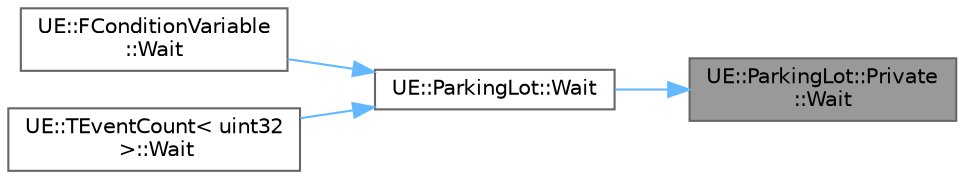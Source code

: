 digraph "UE::ParkingLot::Private::Wait"
{
 // INTERACTIVE_SVG=YES
 // LATEX_PDF_SIZE
  bgcolor="transparent";
  edge [fontname=Helvetica,fontsize=10,labelfontname=Helvetica,labelfontsize=10];
  node [fontname=Helvetica,fontsize=10,shape=box,height=0.2,width=0.4];
  rankdir="RL";
  Node1 [id="Node000001",label="UE::ParkingLot::Private\l::Wait",height=0.2,width=0.4,color="gray40", fillcolor="grey60", style="filled", fontcolor="black",tooltip=" "];
  Node1 -> Node2 [id="edge1_Node000001_Node000002",dir="back",color="steelblue1",style="solid",tooltip=" "];
  Node2 [id="Node000002",label="UE::ParkingLot::Wait",height=0.2,width=0.4,color="grey40", fillcolor="white", style="filled",URL="$d2/d67/namespaceUE_1_1ParkingLot.html#af3acef6cc3bfde6707791d1f3b9ed075",tooltip="Queue the calling thread to wait if CanWait returns true."];
  Node2 -> Node3 [id="edge2_Node000002_Node000003",dir="back",color="steelblue1",style="solid",tooltip=" "];
  Node3 [id="Node000003",label="UE::FConditionVariable\l::Wait",height=0.2,width=0.4,color="grey40", fillcolor="white", style="filled",URL="$d2/dd0/classUE_1_1FConditionVariable.html#a1971147256409aac9bcbdbf6da069f93",tooltip=" "];
  Node2 -> Node4 [id="edge3_Node000002_Node000004",dir="back",color="steelblue1",style="solid",tooltip=" "];
  Node4 [id="Node000004",label="UE::TEventCount\< uint32\l \>::Wait",height=0.2,width=0.4,color="grey40", fillcolor="white", style="filled",URL="$db/dde/classUE_1_1TEventCount.html#a2a1b326b6ae9c17906a1cded05314a82",tooltip=" "];
}
